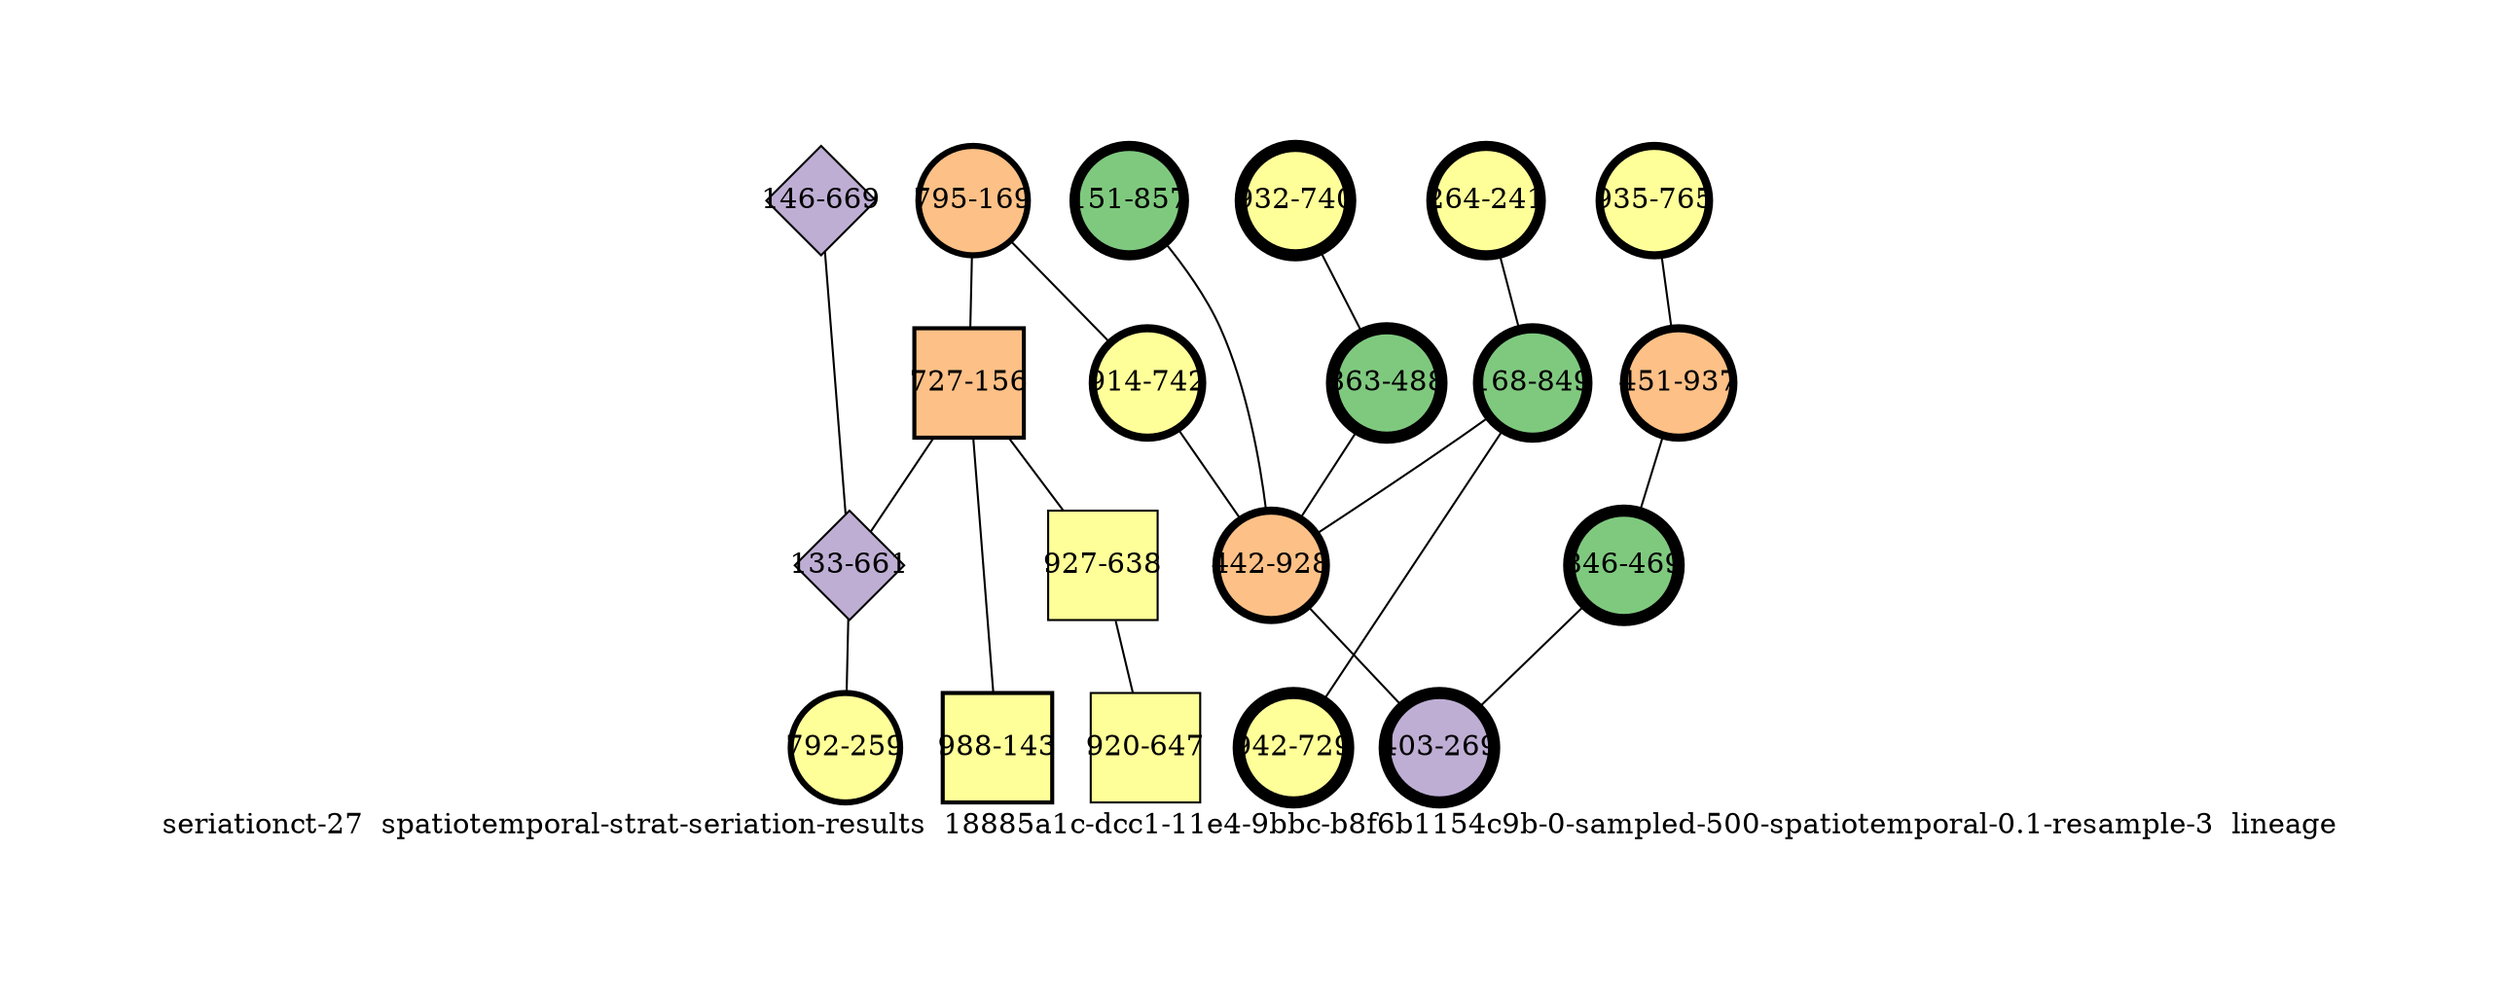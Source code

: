 strict graph "seriationct-27  spatiotemporal-strat-seriation-results  18885a1c-dcc1-11e4-9bbc-b8f6b1154c9b-0-sampled-500-spatiotemporal-0.1-resample-3  lineage" {
labelloc=b;
ratio=auto;
pad="1.0";
label="seriationct-27  spatiotemporal-strat-seriation-results  18885a1c-dcc1-11e4-9bbc-b8f6b1154c9b-0-sampled-500-spatiotemporal-0.1-resample-3  lineage";
node [width="0.75", style=filled, fixedsize=true, height="0.75", shape=circle, label=""];
0 [xCoordinate="169.0", appears_in_slice=3, yCoordinate="795.0", colorscheme=accent6, lineage_id=0, short_label="795-169", label="795-169", shape=circle, cluster_id=2, fillcolor=3, size="500.0", id=0, penwidth="3.0"];
1 [xCoordinate="765.0", appears_in_slice=4, yCoordinate="935.0", colorscheme=accent6, lineage_id=0, short_label="935-765", label="935-765", shape=circle, cluster_id=3, fillcolor=4, size="500.0", id=7, penwidth="4.0"];
2 [xCoordinate="669.0", appears_in_slice=1, yCoordinate="146.0", colorscheme=accent6, lineage_id=2, short_label="146-669", label="146-669", shape=diamond, cluster_id=1, fillcolor=2, size="500.0", id=2, penwidth="1.0"];
3 [xCoordinate="857.0", appears_in_slice=5, yCoordinate="151.0", colorscheme=accent6, lineage_id=0, short_label="151-857", label="151-857", shape=circle, cluster_id=0, fillcolor=1, size="500.0", id=19, penwidth="5.0"];
4 [xCoordinate="241.0", appears_in_slice=5, yCoordinate="264.0", colorscheme=accent6, lineage_id=0, short_label="264-241", label="264-241", shape=circle, cluster_id=3, fillcolor=4, size="500.0", id=16, penwidth="5.0"];
5 [xCoordinate="849.0", appears_in_slice=5, yCoordinate="168.0", colorscheme=accent6, lineage_id=0, short_label="168-849", label="168-849", shape=circle, cluster_id=0, fillcolor=1, size="500.0", id=5, penwidth="5.0"];
6 [xCoordinate="729.0", appears_in_slice=6, yCoordinate="942.0", colorscheme=accent6, lineage_id=0, short_label="942-729", label="942-729", shape=circle, cluster_id=3, fillcolor=4, size="500.0", id=6, penwidth="6.0"];
7 [xCoordinate="740.0", appears_in_slice=6, yCoordinate="932.0", colorscheme=accent6, lineage_id=0, short_label="932-740", label="932-740", shape=circle, cluster_id=3, fillcolor=4, size="500.0", id=4, penwidth="6.0"];
8 [xCoordinate="937.0", appears_in_slice=4, yCoordinate="451.0", colorscheme=accent6, lineage_id=0, short_label="451-937", label="451-937", shape=circle, cluster_id=2, fillcolor=3, size="500.0", id=1, penwidth="4.0"];
9 [xCoordinate="156.0", appears_in_slice=2, yCoordinate="727.0", colorscheme=accent6, lineage_id=1, short_label="727-156", label="727-156", shape=square, cluster_id=2, fillcolor=3, size="500.0", id=8, penwidth="2.0"];
10 [xCoordinate="638.0", appears_in_slice=1, yCoordinate="927.0", colorscheme=accent6, lineage_id=1, short_label="927-638", label="927-638", shape=square, cluster_id=3, fillcolor=4, size="500.0", id=9, penwidth="1.0"];
11 [xCoordinate="661.0", appears_in_slice=1, yCoordinate="133.0", colorscheme=accent6, lineage_id=2, short_label="133-661", label="133-661", shape=diamond, cluster_id=1, fillcolor=2, size="500.0", id=10, penwidth="1.0"];
12 [xCoordinate="742.0", appears_in_slice=4, yCoordinate="914.0", colorscheme=accent6, lineage_id=0, short_label="914-742", label="914-742", shape=circle, cluster_id=3, fillcolor=4, size="500.0", id=11, penwidth="4.0"];
13 [xCoordinate="488.0", appears_in_slice=6, yCoordinate="863.0", colorscheme=accent6, lineage_id=0, short_label="863-488", label="863-488", shape=circle, cluster_id=0, fillcolor=1, size="500.0", id=12, penwidth="6.0"];
14 [xCoordinate="647.0", appears_in_slice=1, yCoordinate="920.0", colorscheme=accent6, lineage_id=1, short_label="920-647", label="920-647", shape=square, cluster_id=3, fillcolor=4, size="500.0", id=13, penwidth="1.0"];
15 [xCoordinate="469.0", appears_in_slice=6, yCoordinate="846.0", colorscheme=accent6, lineage_id=0, short_label="846-469", label="846-469", shape=circle, cluster_id=0, fillcolor=1, size="500.0", id=14, penwidth="6.0"];
16 [xCoordinate="259.0", appears_in_slice=3, yCoordinate="792.0", colorscheme=accent6, lineage_id=0, short_label="792-259", label="792-259", shape=circle, cluster_id=3, fillcolor=4, size="500.0", id=15, penwidth="3.0"];
17 [xCoordinate="928.0", appears_in_slice=4, yCoordinate="442.0", colorscheme=accent6, lineage_id=0, short_label="442-928", label="442-928", shape=circle, cluster_id=2, fillcolor=3, size="500.0", id=17, penwidth="4.0"];
18 [xCoordinate="269.0", appears_in_slice=6, yCoordinate="403.0", colorscheme=accent6, lineage_id=0, short_label="403-269", label="403-269", shape=circle, cluster_id=1, fillcolor=2, size="500.0", id=18, penwidth="6.0"];
19 [xCoordinate="143.0", appears_in_slice=2, yCoordinate="988.0", colorscheme=accent6, lineage_id=1, short_label="988-143", label="988-143", shape=square, cluster_id=3, fillcolor=4, size="500.0", id=3, penwidth="2.0"];
0 -- 9  [inverseweight="4.18736384746", weight="0.238813734948"];
0 -- 12  [inverseweight="2.17502345232", weight="0.459765157445"];
1 -- 8  [inverseweight="18.4052543458", weight="0.0543323108288"];
2 -- 11  [inverseweight="12.8756550656", weight="0.0776659513558"];
3 -- 17  [inverseweight="1.80846315551", weight="0.552955694428"];
4 -- 5  [inverseweight="19.4330518584", weight="0.0514587213211"];
5 -- 17  [inverseweight="1.73827104098", weight="0.575284277553"];
5 -- 6  [inverseweight="2.01694904361", weight="0.495798346105"];
7 -- 13  [inverseweight="1.98241078643", weight="0.504436319073"];
8 -- 15  [inverseweight="2.52024324545", weight="0.396787096564"];
9 -- 11  [inverseweight="2.72391604942", weight="0.367118509476"];
9 -- 10  [inverseweight="1.31472465016", weight="0.760615540204"];
9 -- 19  [inverseweight="1.23266429323", weight="0.811250885978"];
10 -- 14  [inverseweight="15.3284834871", weight="0.0652380257212"];
11 -- 16  [inverseweight="3.78332174378", weight="0.264317990307"];
12 -- 17  [inverseweight="2.53542654407", weight="0.394410953195"];
13 -- 17  [inverseweight="1.82285189091", weight="0.548590922273"];
15 -- 18  [inverseweight="9.42892858006", weight="0.106056588669"];
17 -- 18  [inverseweight="2.18643095996", weight="0.457366373928"];
}
